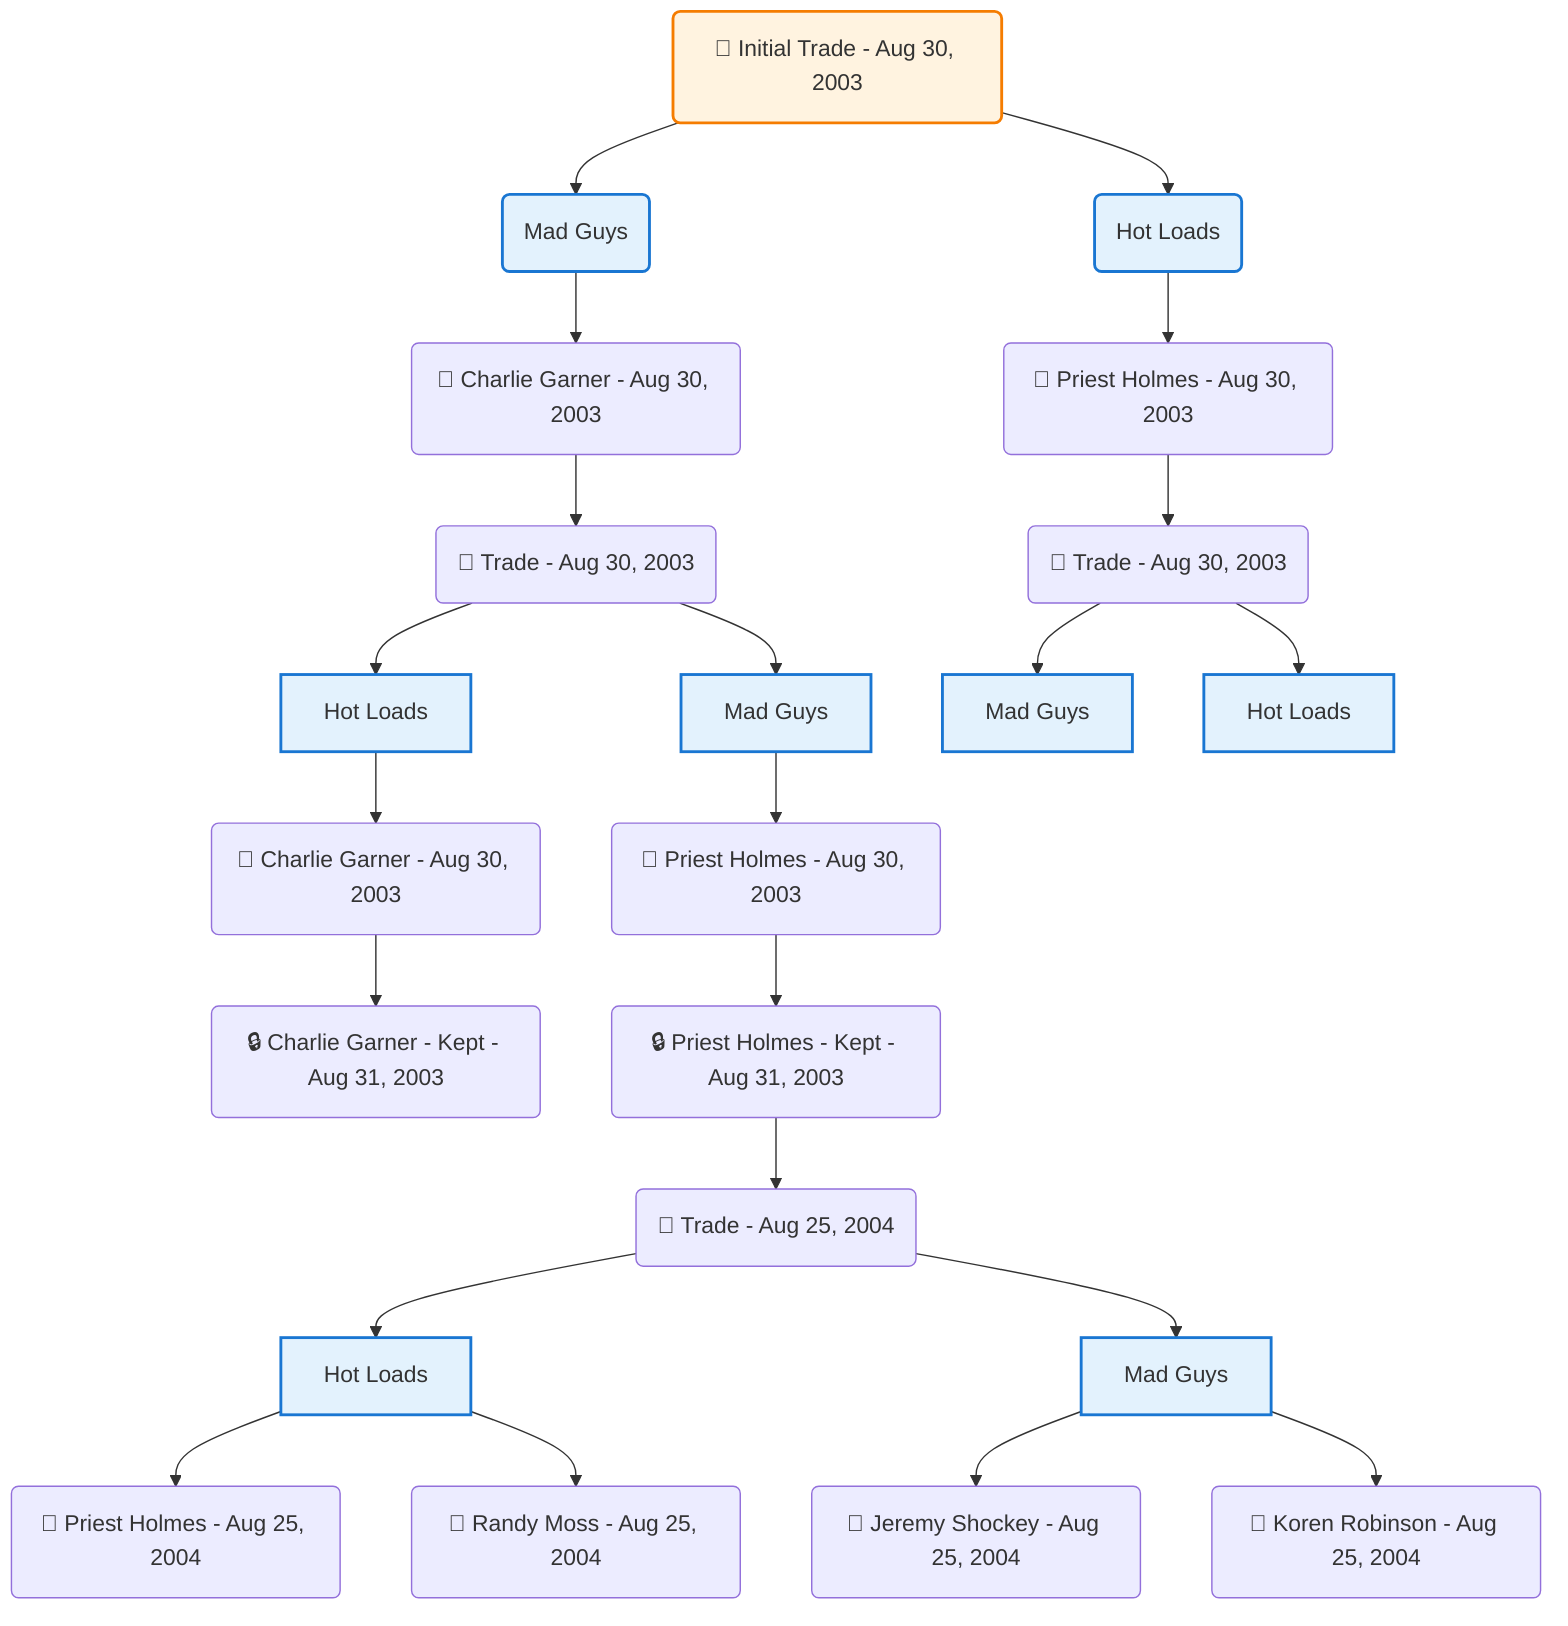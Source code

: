 flowchart TD

    TRADE_MAIN("🔄 Initial Trade - Aug 30, 2003")
    TEAM_1("Mad Guys")
    TEAM_2("Hot Loads")
    NODE_965e1d6b-bf17-4067-9be4-2b7052412e1d("🔄 Charlie Garner - Aug 30, 2003")
    TRADE_ded3a376-d1ca-40f9-be52-1196dee3c70d_3("🔄 Trade - Aug 30, 2003")
    TEAM_8e9f18ff-62c3-40e8-bb10-32f74cf4ee33_4["Hot Loads"]
    NODE_28c1ae8f-aefa-4b0e-b503-9314b3c14d57("🔄 Charlie Garner - Aug 30, 2003")
    NODE_1bb3b8c2-11de-4770-9cb0-7f3db8b66bf2("🔒 Charlie Garner - Kept - Aug 31, 2003")
    TEAM_f5908944-6efd-40eb-af54-6c53004e0e2f_5["Mad Guys"]
    NODE_578e4f37-081f-4c02-beb3-5a05162913a9("🔄 Priest Holmes - Aug 30, 2003")
    NODE_5633b7e2-a69f-418a-b631-798dba408c62("🔒 Priest Holmes - Kept - Aug 31, 2003")
    TRADE_443e1476-8541-4e17-ad3c-05b56ee14673_6("🔄 Trade - Aug 25, 2004")
    TEAM_8e9f18ff-62c3-40e8-bb10-32f74cf4ee33_7["Hot Loads"]
    NODE_ba6758a3-f208-477f-9e87-3dc956ba79c9("🔄 Priest Holmes - Aug 25, 2004")
    NODE_b0086ff5-88cc-4f48-a79f-8d6a747dae46("🔄 Randy Moss - Aug 25, 2004")
    TEAM_f5908944-6efd-40eb-af54-6c53004e0e2f_8["Mad Guys"]
    NODE_09e638be-ded4-4dbe-bbea-702be0999965("🔄 Jeremy Shockey - Aug 25, 2004")
    NODE_df1226c5-2107-4056-b561-de7a7b78c69c("🔄 Koren Robinson - Aug 25, 2004")
    NODE_d30601dd-6c14-4c86-9eb9-355306047822("🔄 Priest Holmes - Aug 30, 2003")
    TRADE_ded3a376-d1ca-40f9-be52-1196dee3c70d_9("🔄 Trade - Aug 30, 2003")
    TEAM_f5908944-6efd-40eb-af54-6c53004e0e2f_10["Mad Guys"]
    TEAM_8e9f18ff-62c3-40e8-bb10-32f74cf4ee33_11["Hot Loads"]

    TRADE_MAIN --> TEAM_1
    TRADE_MAIN --> TEAM_2
    TEAM_1 --> NODE_965e1d6b-bf17-4067-9be4-2b7052412e1d
    NODE_965e1d6b-bf17-4067-9be4-2b7052412e1d --> TRADE_ded3a376-d1ca-40f9-be52-1196dee3c70d_3
    TRADE_ded3a376-d1ca-40f9-be52-1196dee3c70d_3 --> TEAM_8e9f18ff-62c3-40e8-bb10-32f74cf4ee33_4
    TEAM_8e9f18ff-62c3-40e8-bb10-32f74cf4ee33_4 --> NODE_28c1ae8f-aefa-4b0e-b503-9314b3c14d57
    NODE_28c1ae8f-aefa-4b0e-b503-9314b3c14d57 --> NODE_1bb3b8c2-11de-4770-9cb0-7f3db8b66bf2
    TRADE_ded3a376-d1ca-40f9-be52-1196dee3c70d_3 --> TEAM_f5908944-6efd-40eb-af54-6c53004e0e2f_5
    TEAM_f5908944-6efd-40eb-af54-6c53004e0e2f_5 --> NODE_578e4f37-081f-4c02-beb3-5a05162913a9
    NODE_578e4f37-081f-4c02-beb3-5a05162913a9 --> NODE_5633b7e2-a69f-418a-b631-798dba408c62
    NODE_5633b7e2-a69f-418a-b631-798dba408c62 --> TRADE_443e1476-8541-4e17-ad3c-05b56ee14673_6
    TRADE_443e1476-8541-4e17-ad3c-05b56ee14673_6 --> TEAM_8e9f18ff-62c3-40e8-bb10-32f74cf4ee33_7
    TEAM_8e9f18ff-62c3-40e8-bb10-32f74cf4ee33_7 --> NODE_ba6758a3-f208-477f-9e87-3dc956ba79c9
    TEAM_8e9f18ff-62c3-40e8-bb10-32f74cf4ee33_7 --> NODE_b0086ff5-88cc-4f48-a79f-8d6a747dae46
    TRADE_443e1476-8541-4e17-ad3c-05b56ee14673_6 --> TEAM_f5908944-6efd-40eb-af54-6c53004e0e2f_8
    TEAM_f5908944-6efd-40eb-af54-6c53004e0e2f_8 --> NODE_09e638be-ded4-4dbe-bbea-702be0999965
    TEAM_f5908944-6efd-40eb-af54-6c53004e0e2f_8 --> NODE_df1226c5-2107-4056-b561-de7a7b78c69c
    TEAM_2 --> NODE_d30601dd-6c14-4c86-9eb9-355306047822
    NODE_d30601dd-6c14-4c86-9eb9-355306047822 --> TRADE_ded3a376-d1ca-40f9-be52-1196dee3c70d_9
    TRADE_ded3a376-d1ca-40f9-be52-1196dee3c70d_9 --> TEAM_f5908944-6efd-40eb-af54-6c53004e0e2f_10
    TRADE_ded3a376-d1ca-40f9-be52-1196dee3c70d_9 --> TEAM_8e9f18ff-62c3-40e8-bb10-32f74cf4ee33_11

    %% Node styling
    classDef teamNode fill:#e3f2fd,stroke:#1976d2,stroke-width:2px
    classDef tradeNode fill:#fff3e0,stroke:#f57c00,stroke-width:2px
    classDef playerNode fill:#f3e5f5,stroke:#7b1fa2,stroke-width:1px
    classDef nonRootPlayerNode fill:#f5f5f5,stroke:#757575,stroke-width:1px
    classDef endNode fill:#ffebee,stroke:#c62828,stroke-width:2px
    classDef waiverNode fill:#e8f5e8,stroke:#388e3c,stroke-width:2px
    classDef championshipNode fill:#fff9c4,stroke:#f57f17,stroke-width:3px

    class TEAM_1,TEAM_2,TEAM_8e9f18ff-62c3-40e8-bb10-32f74cf4ee33_4,TEAM_f5908944-6efd-40eb-af54-6c53004e0e2f_5,TEAM_8e9f18ff-62c3-40e8-bb10-32f74cf4ee33_7,TEAM_f5908944-6efd-40eb-af54-6c53004e0e2f_8,TEAM_f5908944-6efd-40eb-af54-6c53004e0e2f_10,TEAM_8e9f18ff-62c3-40e8-bb10-32f74cf4ee33_11 teamNode
    class TRADE_MAIN tradeNode